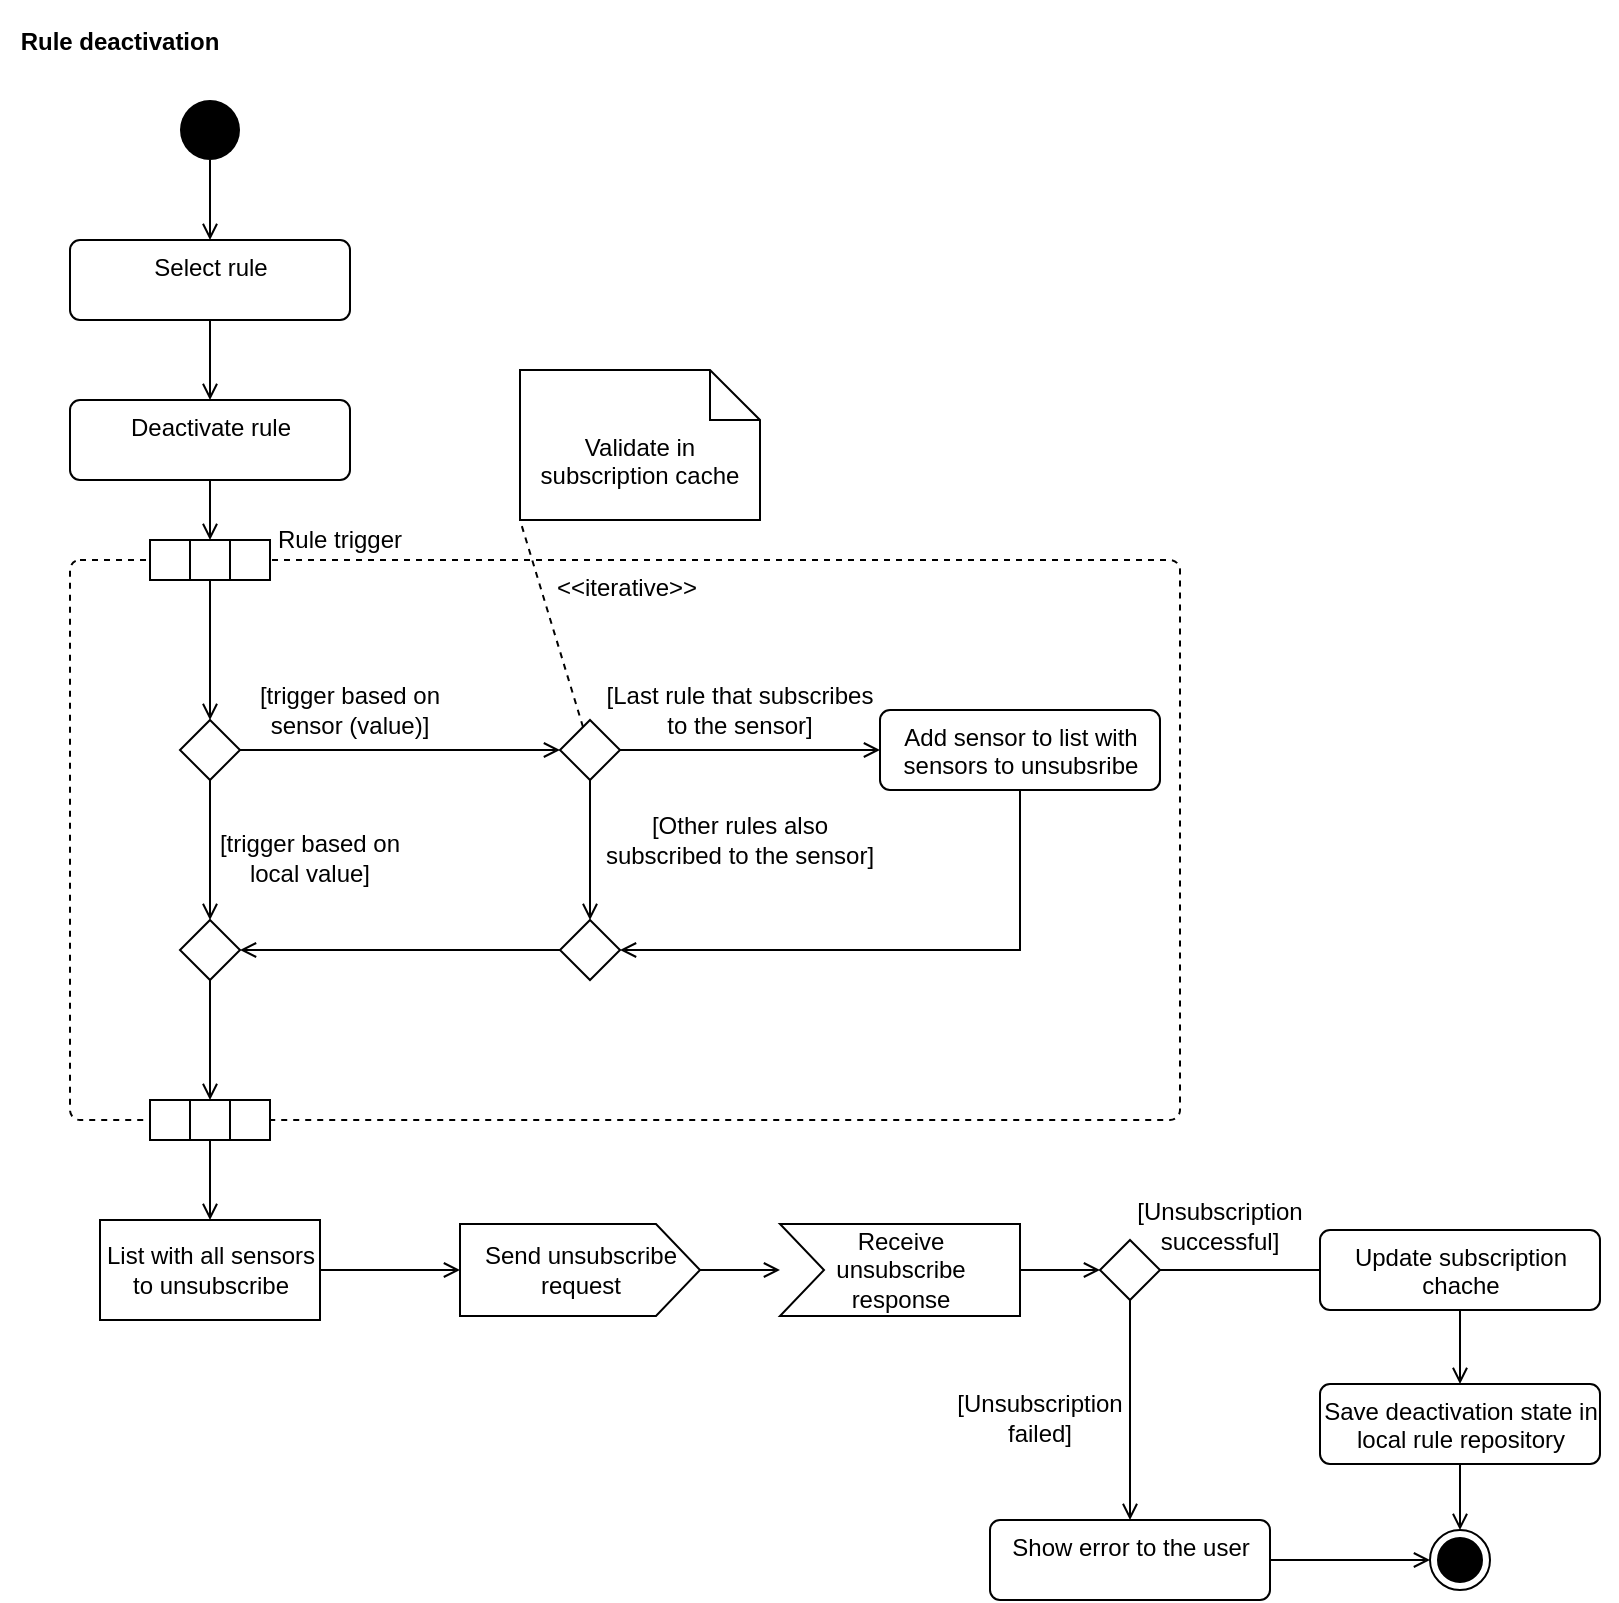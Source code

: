 <mxfile version="13.9.9" type="device"><diagram id="5Us0NiipAwYJZvl04Fes" name="Seite-1"><mxGraphModel dx="1185" dy="685" grid="1" gridSize="10" guides="1" tooltips="1" connect="1" arrows="1" fold="1" page="1" pageScale="1" pageWidth="1169" pageHeight="827" math="0" shadow="0"><root><mxCell id="0"/><mxCell id="1" parent="0"/><mxCell id="JbzL75CldhhxOnuc_WSX-1" style="edgeStyle=orthogonalEdgeStyle;rounded=0;orthogonalLoop=1;jettySize=auto;html=1;endArrow=open;endFill=0;" edge="1" parent="1" source="JbzL75CldhhxOnuc_WSX-2" target="JbzL75CldhhxOnuc_WSX-5"><mxGeometry relative="1" as="geometry"/></mxCell><mxCell id="JbzL75CldhhxOnuc_WSX-2" value="" style="ellipse;fillColor=#000000;strokeColor=none;" vertex="1" parent="1"><mxGeometry x="90" y="50" width="30" height="30" as="geometry"/></mxCell><mxCell id="JbzL75CldhhxOnuc_WSX-3" value="Rule deactivation" style="text;align=center;fontStyle=1;verticalAlign=middle;spacingLeft=3;spacingRight=3;strokeColor=none;rotatable=0;points=[[0,0.5],[1,0.5]];portConstraint=eastwest;" vertex="1" parent="1"><mxGeometry width="120" height="40" as="geometry"/></mxCell><mxCell id="JbzL75CldhhxOnuc_WSX-4" style="edgeStyle=orthogonalEdgeStyle;rounded=0;orthogonalLoop=1;jettySize=auto;html=1;endArrow=open;endFill=0;" edge="1" parent="1" source="JbzL75CldhhxOnuc_WSX-5" target="JbzL75CldhhxOnuc_WSX-7"><mxGeometry relative="1" as="geometry"/></mxCell><mxCell id="JbzL75CldhhxOnuc_WSX-5" value="Select rule" style="html=1;align=center;verticalAlign=top;rounded=1;absoluteArcSize=1;arcSize=10;dashed=0;" vertex="1" parent="1"><mxGeometry x="35" y="120" width="140" height="40" as="geometry"/></mxCell><mxCell id="JbzL75CldhhxOnuc_WSX-6" style="edgeStyle=none;rounded=0;orthogonalLoop=1;jettySize=auto;html=1;endArrow=open;endFill=0;" edge="1" parent="1" source="JbzL75CldhhxOnuc_WSX-7" target="JbzL75CldhhxOnuc_WSX-11"><mxGeometry relative="1" as="geometry"/></mxCell><mxCell id="JbzL75CldhhxOnuc_WSX-7" value="Deactivate rule" style="html=1;align=center;verticalAlign=top;rounded=1;absoluteArcSize=1;arcSize=10;dashed=0;" vertex="1" parent="1"><mxGeometry x="35" y="200" width="140" height="40" as="geometry"/></mxCell><mxCell id="JbzL75CldhhxOnuc_WSX-8" value="&amp;lt;&amp;lt;iterative&amp;gt;&amp;gt;" style="html=1;align=center;verticalAlign=top;rounded=1;absoluteArcSize=1;arcSize=10;dashed=1;" vertex="1" parent="1"><mxGeometry x="35" y="280" width="555" height="280" as="geometry"/></mxCell><mxCell id="JbzL75CldhhxOnuc_WSX-9" value="" style="group" vertex="1" connectable="0" parent="1"><mxGeometry x="75" y="270" width="60" height="20" as="geometry"/></mxCell><mxCell id="JbzL75CldhhxOnuc_WSX-10" value="" style="rounded=0;whiteSpace=wrap;html=1;" vertex="1" parent="JbzL75CldhhxOnuc_WSX-9"><mxGeometry width="20" height="20" as="geometry"/></mxCell><mxCell id="JbzL75CldhhxOnuc_WSX-11" value="" style="rounded=0;whiteSpace=wrap;html=1;" vertex="1" parent="JbzL75CldhhxOnuc_WSX-9"><mxGeometry x="20" width="20" height="20" as="geometry"/></mxCell><mxCell id="JbzL75CldhhxOnuc_WSX-12" value="" style="rounded=0;whiteSpace=wrap;html=1;" vertex="1" parent="JbzL75CldhhxOnuc_WSX-9"><mxGeometry x="40" width="20" height="20" as="geometry"/></mxCell><mxCell id="JbzL75CldhhxOnuc_WSX-13" value="Rule trigger" style="text;html=1;strokeColor=none;fillColor=none;align=center;verticalAlign=middle;whiteSpace=wrap;rounded=0;" vertex="1" parent="1"><mxGeometry x="130" y="260" width="80" height="20" as="geometry"/></mxCell><mxCell id="JbzL75CldhhxOnuc_WSX-14" style="edgeStyle=none;rounded=0;orthogonalLoop=1;jettySize=auto;html=1;entryX=0.5;entryY=0;entryDx=0;entryDy=0;endArrow=open;endFill=0;" edge="1" parent="1" source="JbzL75CldhhxOnuc_WSX-16" target="JbzL75CldhhxOnuc_WSX-20"><mxGeometry relative="1" as="geometry"/></mxCell><mxCell id="JbzL75CldhhxOnuc_WSX-15" style="edgeStyle=none;rounded=0;orthogonalLoop=1;jettySize=auto;html=1;entryX=0;entryY=0.5;entryDx=0;entryDy=0;endArrow=open;endFill=0;strokeWidth=1;" edge="1" parent="1" source="JbzL75CldhhxOnuc_WSX-16" target="JbzL75CldhhxOnuc_WSX-24"><mxGeometry relative="1" as="geometry"/></mxCell><mxCell id="JbzL75CldhhxOnuc_WSX-16" value="" style="rhombus;" vertex="1" parent="1"><mxGeometry x="90" y="360" width="30" height="30" as="geometry"/></mxCell><mxCell id="JbzL75CldhhxOnuc_WSX-17" style="edgeStyle=none;rounded=0;orthogonalLoop=1;jettySize=auto;html=1;entryX=0.5;entryY=0;entryDx=0;entryDy=0;endArrow=open;endFill=0;" edge="1" parent="1" source="JbzL75CldhhxOnuc_WSX-11" target="JbzL75CldhhxOnuc_WSX-16"><mxGeometry relative="1" as="geometry"/></mxCell><mxCell id="JbzL75CldhhxOnuc_WSX-18" value="[trigger based on sensor (value)]" style="text;html=1;strokeColor=none;fillColor=none;align=center;verticalAlign=middle;whiteSpace=wrap;rounded=0;" vertex="1" parent="1"><mxGeometry x="120" y="340" width="110" height="30" as="geometry"/></mxCell><mxCell id="JbzL75CldhhxOnuc_WSX-19" style="edgeStyle=none;rounded=0;orthogonalLoop=1;jettySize=auto;html=1;entryX=0.5;entryY=0;entryDx=0;entryDy=0;endArrow=open;endFill=0;" edge="1" parent="1" source="JbzL75CldhhxOnuc_WSX-20" target="JbzL75CldhhxOnuc_WSX-29"><mxGeometry relative="1" as="geometry"/></mxCell><mxCell id="JbzL75CldhhxOnuc_WSX-20" value="" style="rhombus;" vertex="1" parent="1"><mxGeometry x="90" y="460" width="30" height="30" as="geometry"/></mxCell><mxCell id="JbzL75CldhhxOnuc_WSX-21" style="edgeStyle=none;rounded=0;orthogonalLoop=1;jettySize=auto;html=1;entryX=0.5;entryY=0;entryDx=0;entryDy=0;endArrow=open;endFill=0;" edge="1" parent="1" source="JbzL75CldhhxOnuc_WSX-24" target="JbzL75CldhhxOnuc_WSX-32"><mxGeometry relative="1" as="geometry"/></mxCell><mxCell id="JbzL75CldhhxOnuc_WSX-22" style="edgeStyle=none;rounded=0;orthogonalLoop=1;jettySize=auto;html=1;entryX=0;entryY=1;entryDx=0;entryDy=0;entryPerimeter=0;endArrow=none;endFill=0;dashed=1;" edge="1" parent="1" source="JbzL75CldhhxOnuc_WSX-24" target="JbzL75CldhhxOnuc_WSX-51"><mxGeometry relative="1" as="geometry"/></mxCell><mxCell id="JbzL75CldhhxOnuc_WSX-23" style="edgeStyle=none;rounded=0;orthogonalLoop=1;jettySize=auto;html=1;entryX=0;entryY=0.5;entryDx=0;entryDy=0;endArrow=open;endFill=0;" edge="1" parent="1" source="JbzL75CldhhxOnuc_WSX-24" target="JbzL75CldhhxOnuc_WSX-53"><mxGeometry relative="1" as="geometry"/></mxCell><mxCell id="JbzL75CldhhxOnuc_WSX-24" value="" style="rhombus;" vertex="1" parent="1"><mxGeometry x="280" y="360" width="30" height="30" as="geometry"/></mxCell><mxCell id="JbzL75CldhhxOnuc_WSX-25" value="[Other rules also subscribed to the sensor]" style="text;html=1;strokeColor=none;fillColor=none;align=center;verticalAlign=middle;whiteSpace=wrap;rounded=0;" vertex="1" parent="1"><mxGeometry x="300" y="405" width="140" height="30" as="geometry"/></mxCell><mxCell id="JbzL75CldhhxOnuc_WSX-26" value="[trigger based on local value]" style="text;html=1;strokeColor=none;fillColor=none;align=center;verticalAlign=middle;whiteSpace=wrap;rounded=0;" vertex="1" parent="1"><mxGeometry x="100" y="414" width="110" height="30" as="geometry"/></mxCell><mxCell id="JbzL75CldhhxOnuc_WSX-27" value="" style="group" vertex="1" connectable="0" parent="1"><mxGeometry x="75" y="550" width="60" height="20" as="geometry"/></mxCell><mxCell id="JbzL75CldhhxOnuc_WSX-28" value="" style="rounded=0;whiteSpace=wrap;html=1;" vertex="1" parent="JbzL75CldhhxOnuc_WSX-27"><mxGeometry width="20" height="20" as="geometry"/></mxCell><mxCell id="JbzL75CldhhxOnuc_WSX-29" value="" style="rounded=0;whiteSpace=wrap;html=1;" vertex="1" parent="JbzL75CldhhxOnuc_WSX-27"><mxGeometry x="20" width="20" height="20" as="geometry"/></mxCell><mxCell id="JbzL75CldhhxOnuc_WSX-30" value="" style="rounded=0;whiteSpace=wrap;html=1;" vertex="1" parent="JbzL75CldhhxOnuc_WSX-27"><mxGeometry x="40" width="20" height="20" as="geometry"/></mxCell><mxCell id="JbzL75CldhhxOnuc_WSX-31" style="edgeStyle=none;rounded=0;orthogonalLoop=1;jettySize=auto;html=1;entryX=1;entryY=0.5;entryDx=0;entryDy=0;endArrow=open;endFill=0;" edge="1" parent="1" source="JbzL75CldhhxOnuc_WSX-32" target="JbzL75CldhhxOnuc_WSX-20"><mxGeometry relative="1" as="geometry"/></mxCell><mxCell id="JbzL75CldhhxOnuc_WSX-32" value="" style="rhombus;" vertex="1" parent="1"><mxGeometry x="280" y="460" width="30" height="30" as="geometry"/></mxCell><mxCell id="JbzL75CldhhxOnuc_WSX-33" style="edgeStyle=none;rounded=0;orthogonalLoop=1;jettySize=auto;html=1;endArrow=open;endFill=0;" edge="1" parent="1" source="JbzL75CldhhxOnuc_WSX-34" target="JbzL75CldhhxOnuc_WSX-47"><mxGeometry relative="1" as="geometry"/></mxCell><mxCell id="JbzL75CldhhxOnuc_WSX-34" value="Save deactivation state in&lt;br&gt;local rule repository" style="html=1;align=center;verticalAlign=top;rounded=1;absoluteArcSize=1;arcSize=10;dashed=0;" vertex="1" parent="1"><mxGeometry x="660" y="692" width="140" height="40" as="geometry"/></mxCell><mxCell id="JbzL75CldhhxOnuc_WSX-35" style="edgeStyle=none;rounded=0;orthogonalLoop=1;jettySize=auto;html=1;endArrow=open;endFill=0;" edge="1" parent="1" source="JbzL75CldhhxOnuc_WSX-29" target="JbzL75CldhhxOnuc_WSX-55"><mxGeometry relative="1" as="geometry"><mxPoint x="470" y="790" as="targetPoint"/></mxGeometry></mxCell><mxCell id="JbzL75CldhhxOnuc_WSX-36" style="edgeStyle=none;rounded=0;orthogonalLoop=1;jettySize=auto;html=1;endArrow=open;endFill=0;" edge="1" parent="1" source="JbzL75CldhhxOnuc_WSX-37" target="JbzL75CldhhxOnuc_WSX-39"><mxGeometry relative="1" as="geometry"/></mxCell><mxCell id="JbzL75CldhhxOnuc_WSX-37" value="Send unsubscribe&lt;br&gt;request" style="html=1;shadow=0;dashed=0;align=center;verticalAlign=middle;shape=mxgraph.arrows2.arrow;dy=0;dx=22;notch=0;" vertex="1" parent="1"><mxGeometry x="230" y="612" width="120" height="46" as="geometry"/></mxCell><mxCell id="JbzL75CldhhxOnuc_WSX-38" style="edgeStyle=none;rounded=0;orthogonalLoop=1;jettySize=auto;html=1;endArrow=open;endFill=0;" edge="1" parent="1" source="JbzL75CldhhxOnuc_WSX-39" target="JbzL75CldhhxOnuc_WSX-43"><mxGeometry relative="1" as="geometry"/></mxCell><mxCell id="JbzL75CldhhxOnuc_WSX-39" value="Receive&lt;br&gt;unsubscribe&lt;br&gt;response" style="html=1;shadow=0;dashed=0;align=center;verticalAlign=middle;shape=mxgraph.arrows2.arrow;dy=0;dx=0;notch=22;" vertex="1" parent="1"><mxGeometry x="390" y="612" width="120" height="46" as="geometry"/></mxCell><mxCell id="JbzL75CldhhxOnuc_WSX-40" value="[Last rule that subscribes to the sensor]" style="text;html=1;strokeColor=none;fillColor=none;align=center;verticalAlign=middle;whiteSpace=wrap;rounded=0;" vertex="1" parent="1"><mxGeometry x="300" y="340" width="140" height="30" as="geometry"/></mxCell><mxCell id="JbzL75CldhhxOnuc_WSX-41" style="edgeStyle=none;rounded=0;orthogonalLoop=1;jettySize=auto;html=1;entryX=0.5;entryY=0;entryDx=0;entryDy=0;endArrow=open;endFill=0;" edge="1" parent="1" source="JbzL75CldhhxOnuc_WSX-43" target="JbzL75CldhhxOnuc_WSX-46"><mxGeometry relative="1" as="geometry"/></mxCell><mxCell id="JbzL75CldhhxOnuc_WSX-42" style="edgeStyle=none;rounded=0;orthogonalLoop=1;jettySize=auto;html=1;entryX=1;entryY=0.5;entryDx=0;entryDy=0;endArrow=open;endFill=0;" edge="1" parent="1" source="JbzL75CldhhxOnuc_WSX-43" target="JbzL75CldhhxOnuc_WSX-49"><mxGeometry relative="1" as="geometry"/></mxCell><mxCell id="JbzL75CldhhxOnuc_WSX-43" value="" style="rhombus;" vertex="1" parent="1"><mxGeometry x="550" y="620" width="30" height="30" as="geometry"/></mxCell><mxCell id="JbzL75CldhhxOnuc_WSX-44" value="[Unsubscription failed]" style="text;html=1;strokeColor=none;fillColor=none;align=center;verticalAlign=middle;whiteSpace=wrap;rounded=0;" vertex="1" parent="1"><mxGeometry x="470" y="686" width="100" height="46" as="geometry"/></mxCell><mxCell id="JbzL75CldhhxOnuc_WSX-45" style="edgeStyle=none;rounded=0;orthogonalLoop=1;jettySize=auto;html=1;entryX=0;entryY=0.5;entryDx=0;entryDy=0;endArrow=open;endFill=0;" edge="1" parent="1" source="JbzL75CldhhxOnuc_WSX-46" target="JbzL75CldhhxOnuc_WSX-47"><mxGeometry relative="1" as="geometry"/></mxCell><mxCell id="JbzL75CldhhxOnuc_WSX-46" value="Show error to the user" style="html=1;align=center;verticalAlign=top;rounded=1;absoluteArcSize=1;arcSize=10;dashed=0;" vertex="1" parent="1"><mxGeometry x="495" y="760" width="140" height="40" as="geometry"/></mxCell><mxCell id="JbzL75CldhhxOnuc_WSX-47" value="" style="ellipse;html=1;shape=endState;fillColor=#000000;strokeColor=#000000;" vertex="1" parent="1"><mxGeometry x="715" y="765" width="30" height="30" as="geometry"/></mxCell><mxCell id="JbzL75CldhhxOnuc_WSX-48" style="edgeStyle=none;rounded=0;orthogonalLoop=1;jettySize=auto;html=1;endArrow=open;endFill=0;" edge="1" parent="1" source="JbzL75CldhhxOnuc_WSX-49" target="JbzL75CldhhxOnuc_WSX-34"><mxGeometry relative="1" as="geometry"/></mxCell><mxCell id="JbzL75CldhhxOnuc_WSX-49" value="Update subscription&lt;br&gt;chache" style="html=1;align=center;verticalAlign=top;rounded=1;absoluteArcSize=1;arcSize=10;dashed=0;" vertex="1" parent="1"><mxGeometry x="660" y="615" width="140" height="40" as="geometry"/></mxCell><mxCell id="JbzL75CldhhxOnuc_WSX-50" value="[Unsubscription successful]" style="text;html=1;strokeColor=none;fillColor=none;align=center;verticalAlign=middle;whiteSpace=wrap;rounded=0;" vertex="1" parent="1"><mxGeometry x="560" y="590" width="100" height="46" as="geometry"/></mxCell><mxCell id="JbzL75CldhhxOnuc_WSX-51" value="Validate in subscription cache" style="shape=note2;boundedLbl=1;whiteSpace=wrap;html=1;size=25;verticalAlign=top;align=center;" vertex="1" parent="1"><mxGeometry x="260" y="185" width="120" height="75" as="geometry"/></mxCell><mxCell id="JbzL75CldhhxOnuc_WSX-52" style="edgeStyle=none;rounded=0;orthogonalLoop=1;jettySize=auto;html=1;entryX=1;entryY=0.5;entryDx=0;entryDy=0;endArrow=open;endFill=0;" edge="1" parent="1" source="JbzL75CldhhxOnuc_WSX-53" target="JbzL75CldhhxOnuc_WSX-32"><mxGeometry relative="1" as="geometry"><Array as="points"><mxPoint x="510" y="475"/></Array></mxGeometry></mxCell><mxCell id="JbzL75CldhhxOnuc_WSX-53" value="Add sensor to list with&lt;br&gt;sensors to unsubsribe" style="html=1;align=center;verticalAlign=top;rounded=1;absoluteArcSize=1;arcSize=10;dashed=0;" vertex="1" parent="1"><mxGeometry x="440" y="355" width="140" height="40" as="geometry"/></mxCell><mxCell id="JbzL75CldhhxOnuc_WSX-54" style="edgeStyle=none;rounded=0;orthogonalLoop=1;jettySize=auto;html=1;entryX=0;entryY=0.5;entryDx=0;entryDy=0;entryPerimeter=0;endArrow=open;endFill=0;" edge="1" parent="1" source="JbzL75CldhhxOnuc_WSX-55" target="JbzL75CldhhxOnuc_WSX-37"><mxGeometry relative="1" as="geometry"/></mxCell><mxCell id="JbzL75CldhhxOnuc_WSX-55" value="List with all sensors&lt;br&gt;to unsubscribe" style="html=1;" vertex="1" parent="1"><mxGeometry x="50" y="610" width="110" height="50" as="geometry"/></mxCell></root></mxGraphModel></diagram></mxfile>